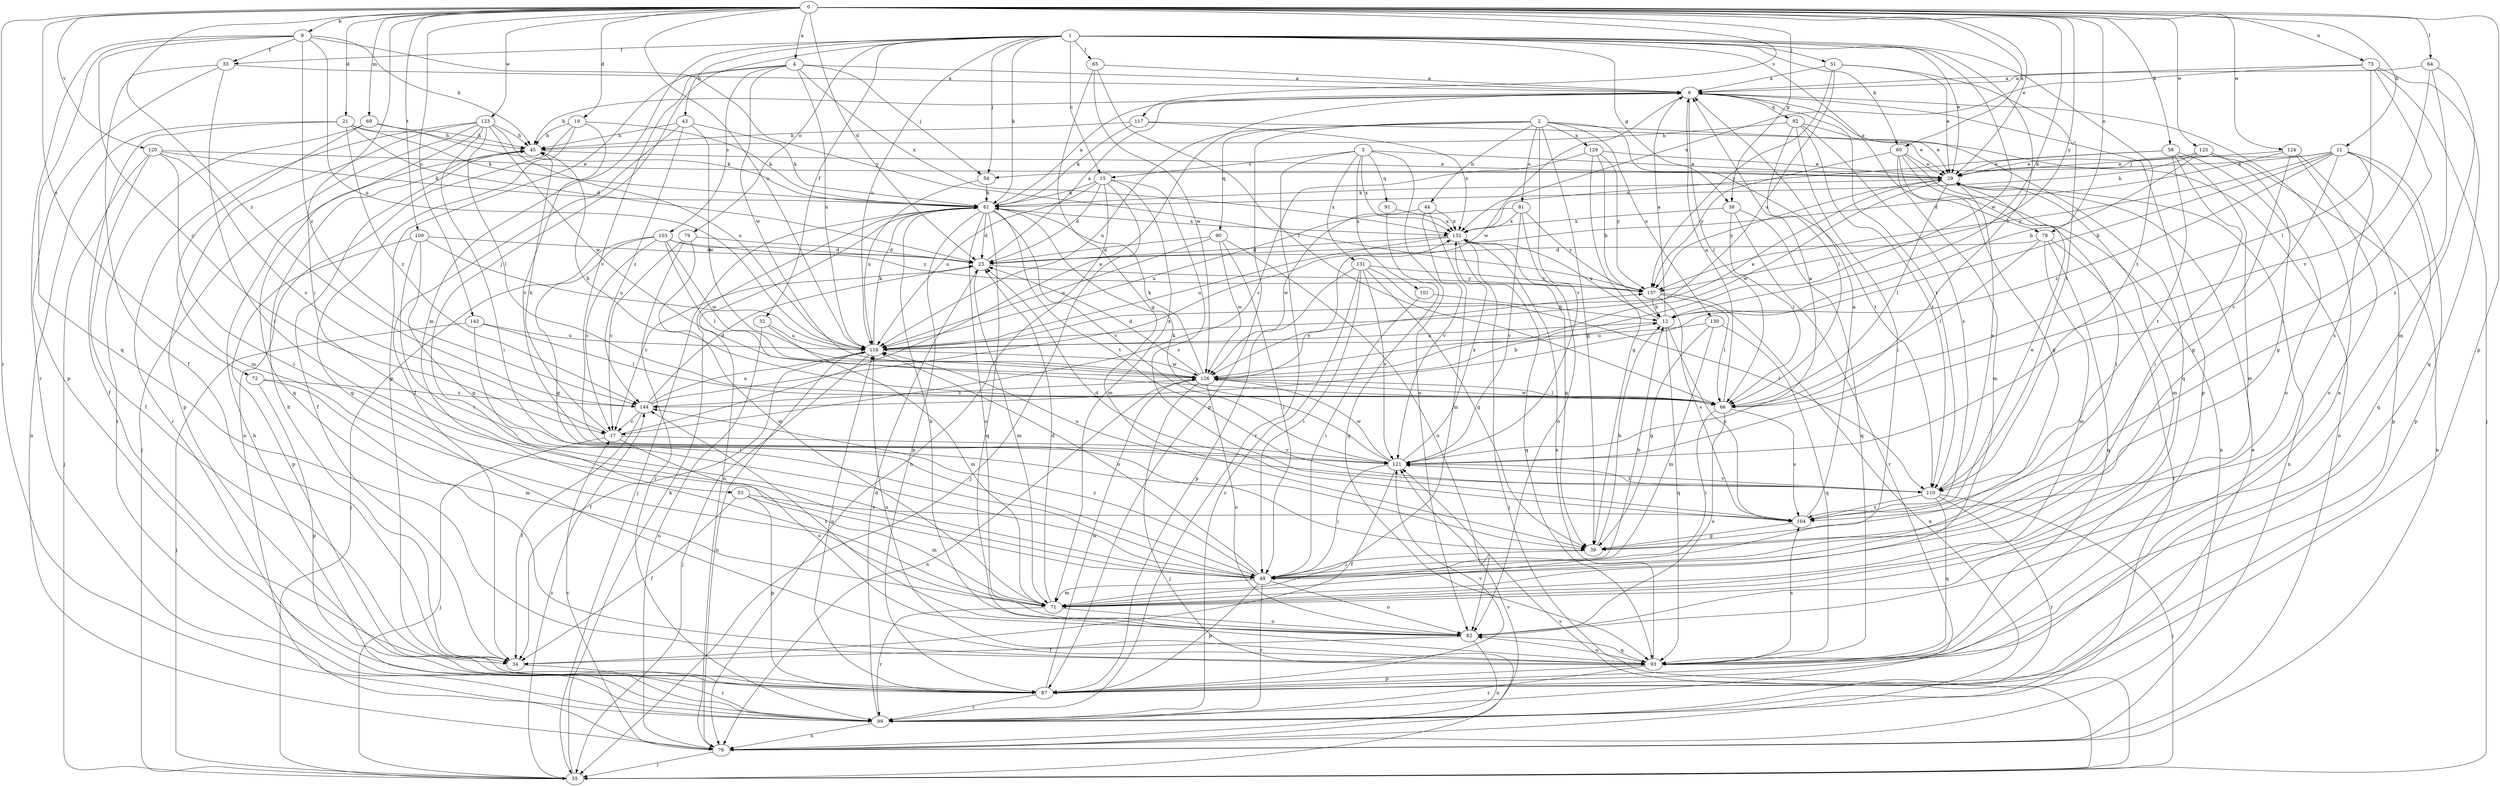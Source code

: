 strict digraph  {
0;
1;
2;
3;
4;
6;
9;
11;
12;
15;
17;
19;
21;
23;
29;
32;
33;
34;
38;
39;
43;
44;
45;
49;
51;
53;
54;
55;
58;
60;
61;
64;
65;
66;
69;
71;
72;
73;
76;
78;
79;
81;
82;
87;
90;
91;
92;
93;
99;
101;
103;
104;
109;
110;
116;
117;
120;
121;
123;
124;
125;
126;
129;
130;
131;
132;
137;
143;
144;
0 -> 4  [label=a];
0 -> 9  [label=b];
0 -> 11  [label=b];
0 -> 12  [label=b];
0 -> 19  [label=d];
0 -> 21  [label=d];
0 -> 23  [label=d];
0 -> 29  [label=e];
0 -> 38  [label=g];
0 -> 49  [label=i];
0 -> 58  [label=k];
0 -> 60  [label=k];
0 -> 64  [label=l];
0 -> 69  [label=m];
0 -> 72  [label=n];
0 -> 73  [label=n];
0 -> 78  [label=o];
0 -> 87  [label=p];
0 -> 99  [label=r];
0 -> 109  [label=t];
0 -> 116  [label=u];
0 -> 117  [label=v];
0 -> 120  [label=v];
0 -> 123  [label=w];
0 -> 124  [label=w];
0 -> 125  [label=w];
0 -> 137  [label=y];
0 -> 143  [label=z];
0 -> 144  [label=z];
1 -> 15  [label=c];
1 -> 29  [label=e];
1 -> 32  [label=f];
1 -> 33  [label=f];
1 -> 38  [label=g];
1 -> 43  [label=h];
1 -> 51  [label=j];
1 -> 53  [label=j];
1 -> 54  [label=j];
1 -> 60  [label=k];
1 -> 61  [label=k];
1 -> 65  [label=l];
1 -> 66  [label=l];
1 -> 71  [label=m];
1 -> 78  [label=o];
1 -> 79  [label=o];
1 -> 110  [label=t];
1 -> 116  [label=u];
1 -> 126  [label=w];
2 -> 29  [label=e];
2 -> 39  [label=g];
2 -> 44  [label=h];
2 -> 81  [label=o];
2 -> 87  [label=p];
2 -> 90  [label=q];
2 -> 110  [label=t];
2 -> 116  [label=u];
2 -> 121  [label=v];
2 -> 129  [label=x];
2 -> 130  [label=x];
3 -> 15  [label=c];
3 -> 29  [label=e];
3 -> 82  [label=o];
3 -> 91  [label=q];
3 -> 99  [label=r];
3 -> 101  [label=s];
3 -> 131  [label=x];
3 -> 132  [label=x];
4 -> 6  [label=a];
4 -> 54  [label=j];
4 -> 87  [label=p];
4 -> 103  [label=s];
4 -> 116  [label=u];
4 -> 121  [label=v];
4 -> 126  [label=w];
4 -> 132  [label=x];
6 -> 45  [label=h];
6 -> 66  [label=l];
6 -> 87  [label=p];
6 -> 92  [label=q];
6 -> 93  [label=q];
6 -> 110  [label=t];
6 -> 126  [label=w];
9 -> 17  [label=c];
9 -> 33  [label=f];
9 -> 45  [label=h];
9 -> 93  [label=q];
9 -> 99  [label=r];
9 -> 116  [label=u];
9 -> 137  [label=y];
9 -> 144  [label=z];
11 -> 12  [label=b];
11 -> 29  [label=e];
11 -> 54  [label=j];
11 -> 87  [label=p];
11 -> 93  [label=q];
11 -> 104  [label=s];
11 -> 121  [label=v];
11 -> 137  [label=y];
11 -> 144  [label=z];
12 -> 6  [label=a];
12 -> 93  [label=q];
12 -> 104  [label=s];
12 -> 116  [label=u];
12 -> 132  [label=x];
15 -> 23  [label=d];
15 -> 55  [label=j];
15 -> 61  [label=k];
15 -> 71  [label=m];
15 -> 76  [label=n];
15 -> 104  [label=s];
15 -> 116  [label=u];
17 -> 6  [label=a];
17 -> 45  [label=h];
17 -> 55  [label=j];
17 -> 82  [label=o];
17 -> 121  [label=v];
19 -> 45  [label=h];
19 -> 61  [label=k];
19 -> 76  [label=n];
19 -> 93  [label=q];
19 -> 121  [label=v];
21 -> 23  [label=d];
21 -> 34  [label=f];
21 -> 45  [label=h];
21 -> 61  [label=k];
21 -> 76  [label=n];
21 -> 144  [label=z];
23 -> 6  [label=a];
23 -> 17  [label=c];
23 -> 71  [label=m];
23 -> 137  [label=y];
29 -> 61  [label=k];
29 -> 66  [label=l];
29 -> 71  [label=m];
29 -> 76  [label=n];
29 -> 126  [label=w];
29 -> 137  [label=y];
32 -> 71  [label=m];
32 -> 76  [label=n];
32 -> 116  [label=u];
33 -> 6  [label=a];
33 -> 34  [label=f];
33 -> 49  [label=i];
33 -> 87  [label=p];
34 -> 45  [label=h];
34 -> 99  [label=r];
38 -> 66  [label=l];
38 -> 93  [label=q];
38 -> 99  [label=r];
38 -> 132  [label=x];
39 -> 12  [label=b];
39 -> 49  [label=i];
43 -> 34  [label=f];
43 -> 45  [label=h];
43 -> 61  [label=k];
43 -> 126  [label=w];
43 -> 144  [label=z];
44 -> 71  [label=m];
44 -> 121  [label=v];
44 -> 126  [label=w];
44 -> 132  [label=x];
45 -> 29  [label=e];
45 -> 34  [label=f];
49 -> 12  [label=b];
49 -> 71  [label=m];
49 -> 82  [label=o];
49 -> 87  [label=p];
49 -> 99  [label=r];
49 -> 116  [label=u];
49 -> 144  [label=z];
51 -> 6  [label=a];
51 -> 29  [label=e];
51 -> 110  [label=t];
51 -> 116  [label=u];
51 -> 137  [label=y];
53 -> 34  [label=f];
53 -> 71  [label=m];
53 -> 87  [label=p];
53 -> 104  [label=s];
54 -> 61  [label=k];
54 -> 116  [label=u];
55 -> 61  [label=k];
55 -> 121  [label=v];
55 -> 144  [label=z];
58 -> 29  [label=e];
58 -> 49  [label=i];
58 -> 71  [label=m];
58 -> 82  [label=o];
58 -> 110  [label=t];
58 -> 132  [label=x];
60 -> 29  [label=e];
60 -> 39  [label=g];
60 -> 49  [label=i];
60 -> 71  [label=m];
60 -> 76  [label=n];
60 -> 137  [label=y];
61 -> 6  [label=a];
61 -> 23  [label=d];
61 -> 55  [label=j];
61 -> 76  [label=n];
61 -> 82  [label=o];
61 -> 87  [label=p];
61 -> 93  [label=q];
61 -> 110  [label=t];
61 -> 121  [label=v];
61 -> 132  [label=x];
64 -> 6  [label=a];
64 -> 71  [label=m];
64 -> 104  [label=s];
64 -> 121  [label=v];
65 -> 6  [label=a];
65 -> 39  [label=g];
65 -> 66  [label=l];
65 -> 126  [label=w];
66 -> 6  [label=a];
66 -> 45  [label=h];
66 -> 49  [label=i];
66 -> 82  [label=o];
66 -> 104  [label=s];
66 -> 126  [label=w];
69 -> 45  [label=h];
69 -> 61  [label=k];
69 -> 71  [label=m];
69 -> 99  [label=r];
71 -> 23  [label=d];
71 -> 82  [label=o];
71 -> 99  [label=r];
72 -> 71  [label=m];
72 -> 87  [label=p];
72 -> 144  [label=z];
73 -> 6  [label=a];
73 -> 49  [label=i];
73 -> 55  [label=j];
73 -> 66  [label=l];
73 -> 93  [label=q];
73 -> 132  [label=x];
76 -> 17  [label=c];
76 -> 55  [label=j];
76 -> 121  [label=v];
78 -> 23  [label=d];
78 -> 66  [label=l];
78 -> 71  [label=m];
78 -> 93  [label=q];
78 -> 99  [label=r];
79 -> 17  [label=c];
79 -> 23  [label=d];
79 -> 71  [label=m];
79 -> 99  [label=r];
81 -> 82  [label=o];
81 -> 116  [label=u];
81 -> 121  [label=v];
81 -> 132  [label=x];
81 -> 137  [label=y];
82 -> 34  [label=f];
82 -> 61  [label=k];
82 -> 76  [label=n];
82 -> 93  [label=q];
82 -> 144  [label=z];
87 -> 6  [label=a];
87 -> 99  [label=r];
87 -> 116  [label=u];
87 -> 121  [label=v];
87 -> 126  [label=w];
90 -> 23  [label=d];
90 -> 49  [label=i];
90 -> 82  [label=o];
90 -> 116  [label=u];
90 -> 126  [label=w];
91 -> 93  [label=q];
91 -> 132  [label=x];
92 -> 29  [label=e];
92 -> 45  [label=h];
92 -> 49  [label=i];
92 -> 66  [label=l];
92 -> 104  [label=s];
92 -> 110  [label=t];
93 -> 82  [label=o];
93 -> 87  [label=p];
93 -> 99  [label=r];
93 -> 104  [label=s];
93 -> 116  [label=u];
93 -> 132  [label=x];
99 -> 23  [label=d];
99 -> 29  [label=e];
99 -> 45  [label=h];
99 -> 76  [label=n];
101 -> 12  [label=b];
101 -> 49  [label=i];
103 -> 17  [label=c];
103 -> 23  [label=d];
103 -> 39  [label=g];
103 -> 55  [label=j];
103 -> 66  [label=l];
103 -> 126  [label=w];
103 -> 137  [label=y];
104 -> 6  [label=a];
104 -> 23  [label=d];
104 -> 29  [label=e];
104 -> 39  [label=g];
109 -> 23  [label=d];
109 -> 39  [label=g];
109 -> 49  [label=i];
109 -> 87  [label=p];
109 -> 116  [label=u];
110 -> 29  [label=e];
110 -> 55  [label=j];
110 -> 93  [label=q];
110 -> 99  [label=r];
110 -> 104  [label=s];
110 -> 116  [label=u];
110 -> 121  [label=v];
116 -> 29  [label=e];
116 -> 34  [label=f];
116 -> 55  [label=j];
116 -> 61  [label=k];
116 -> 76  [label=n];
116 -> 126  [label=w];
117 -> 45  [label=h];
117 -> 61  [label=k];
117 -> 76  [label=n];
117 -> 132  [label=x];
120 -> 17  [label=c];
120 -> 29  [label=e];
120 -> 34  [label=f];
120 -> 49  [label=i];
120 -> 55  [label=j];
120 -> 61  [label=k];
121 -> 6  [label=a];
121 -> 34  [label=f];
121 -> 49  [label=i];
121 -> 61  [label=k];
121 -> 110  [label=t];
121 -> 126  [label=w];
121 -> 132  [label=x];
123 -> 45  [label=h];
123 -> 49  [label=i];
123 -> 55  [label=j];
123 -> 66  [label=l];
123 -> 87  [label=p];
123 -> 93  [label=q];
123 -> 99  [label=r];
123 -> 116  [label=u];
123 -> 126  [label=w];
124 -> 23  [label=d];
124 -> 29  [label=e];
124 -> 39  [label=g];
124 -> 82  [label=o];
124 -> 87  [label=p];
125 -> 12  [label=b];
125 -> 29  [label=e];
125 -> 39  [label=g];
125 -> 61  [label=k];
125 -> 76  [label=n];
126 -> 12  [label=b];
126 -> 23  [label=d];
126 -> 55  [label=j];
126 -> 61  [label=k];
126 -> 66  [label=l];
126 -> 76  [label=n];
126 -> 82  [label=o];
126 -> 137  [label=y];
126 -> 144  [label=z];
129 -> 12  [label=b];
129 -> 17  [label=c];
129 -> 29  [label=e];
129 -> 39  [label=g];
129 -> 137  [label=y];
130 -> 39  [label=g];
130 -> 71  [label=m];
130 -> 93  [label=q];
130 -> 116  [label=u];
131 -> 39  [label=g];
131 -> 49  [label=i];
131 -> 87  [label=p];
131 -> 99  [label=r];
131 -> 110  [label=t];
131 -> 121  [label=v];
131 -> 137  [label=y];
132 -> 23  [label=d];
132 -> 39  [label=g];
132 -> 55  [label=j];
132 -> 93  [label=q];
132 -> 116  [label=u];
137 -> 12  [label=b];
137 -> 66  [label=l];
137 -> 76  [label=n];
137 -> 104  [label=s];
143 -> 49  [label=i];
143 -> 55  [label=j];
143 -> 66  [label=l];
143 -> 116  [label=u];
144 -> 17  [label=c];
144 -> 23  [label=d];
144 -> 34  [label=f];
144 -> 116  [label=u];
144 -> 132  [label=x];
}
